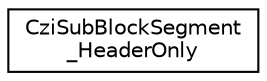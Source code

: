 digraph "Graphical Class Hierarchy"
{
  edge [fontname="Helvetica",fontsize="10",labelfontname="Helvetica",labelfontsize="10"];
  node [fontname="Helvetica",fontsize="10",shape=record];
  rankdir="LR";
  Node1 [label="CziSubBlockSegment\l_HeaderOnly",height=0.2,width=0.4,color="black", fillcolor="white", style="filled",URL="$structCziSubBlockSegment__HeaderOnly.html"];
}
